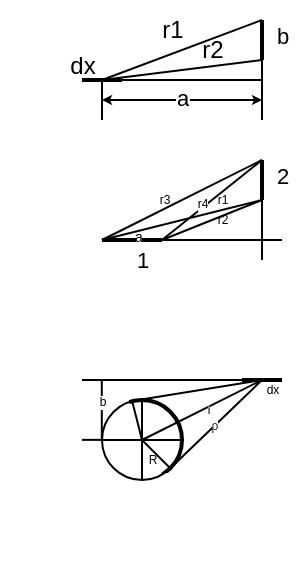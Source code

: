 <mxfile version="24.4.3" type="device">
  <diagram name="Page-1" id="KZjp0G0OfMkHVkr4Q2iQ">
    <mxGraphModel dx="223" dy="78" grid="1" gridSize="10" guides="1" tooltips="1" connect="1" arrows="1" fold="1" page="1" pageScale="1" pageWidth="827" pageHeight="1169" math="0" shadow="0">
      <root>
        <mxCell id="0" />
        <mxCell id="1" parent="0" />
        <mxCell id="nsc0H67EJ-FvzaOjxNUM-1" value="" style="endArrow=none;html=1;rounded=0;" edge="1" parent="1">
          <mxGeometry width="50" height="50" relative="1" as="geometry">
            <mxPoint x="240" y="180" as="sourcePoint" />
            <mxPoint x="240" y="160" as="targetPoint" />
          </mxGeometry>
        </mxCell>
        <mxCell id="nsc0H67EJ-FvzaOjxNUM-2" value="" style="endArrow=none;html=1;rounded=0;" edge="1" parent="1">
          <mxGeometry width="50" height="50" relative="1" as="geometry">
            <mxPoint x="320" y="180" as="sourcePoint" />
            <mxPoint x="320" y="150" as="targetPoint" />
          </mxGeometry>
        </mxCell>
        <mxCell id="nsc0H67EJ-FvzaOjxNUM-4" value="" style="endArrow=none;html=1;rounded=0;strokeWidth=2;" edge="1" parent="1">
          <mxGeometry width="50" height="50" relative="1" as="geometry">
            <mxPoint x="320" y="150" as="sourcePoint" />
            <mxPoint x="320" y="130" as="targetPoint" />
          </mxGeometry>
        </mxCell>
        <mxCell id="nsc0H67EJ-FvzaOjxNUM-15" value="b" style="edgeLabel;html=1;align=center;verticalAlign=middle;resizable=0;points=[];" vertex="1" connectable="0" parent="nsc0H67EJ-FvzaOjxNUM-4">
          <mxGeometry x="0.011" relative="1" as="geometry">
            <mxPoint x="10" y="-2" as="offset" />
          </mxGeometry>
        </mxCell>
        <mxCell id="nsc0H67EJ-FvzaOjxNUM-5" value="" style="endArrow=none;html=1;rounded=0;" edge="1" parent="1">
          <mxGeometry width="50" height="50" relative="1" as="geometry">
            <mxPoint x="240" y="160" as="sourcePoint" />
            <mxPoint x="320" y="160" as="targetPoint" />
          </mxGeometry>
        </mxCell>
        <mxCell id="nsc0H67EJ-FvzaOjxNUM-6" value="" style="endArrow=none;html=1;rounded=0;" edge="1" parent="1">
          <mxGeometry width="50" height="50" relative="1" as="geometry">
            <mxPoint x="240" y="160" as="sourcePoint" />
            <mxPoint x="320" y="150" as="targetPoint" />
          </mxGeometry>
        </mxCell>
        <mxCell id="nsc0H67EJ-FvzaOjxNUM-7" value="" style="endArrow=none;html=1;rounded=0;" edge="1" parent="1">
          <mxGeometry width="50" height="50" relative="1" as="geometry">
            <mxPoint x="240" y="160" as="sourcePoint" />
            <mxPoint x="320" y="130" as="targetPoint" />
          </mxGeometry>
        </mxCell>
        <mxCell id="nsc0H67EJ-FvzaOjxNUM-8" value="" style="endArrow=classic;startArrow=classic;html=1;rounded=0;endSize=2;startSize=2;" edge="1" parent="1">
          <mxGeometry width="50" height="50" relative="1" as="geometry">
            <mxPoint x="240" y="170" as="sourcePoint" />
            <mxPoint x="320" y="170" as="targetPoint" />
          </mxGeometry>
        </mxCell>
        <mxCell id="nsc0H67EJ-FvzaOjxNUM-9" value="a" style="edgeLabel;html=1;align=center;verticalAlign=middle;resizable=0;points=[];" vertex="1" connectable="0" parent="nsc0H67EJ-FvzaOjxNUM-8">
          <mxGeometry x="-0.146" y="1" relative="1" as="geometry">
            <mxPoint x="6" as="offset" />
          </mxGeometry>
        </mxCell>
        <mxCell id="nsc0H67EJ-FvzaOjxNUM-10" value="dx" style="text;html=1;align=center;verticalAlign=middle;resizable=0;points=[];autosize=1;strokeColor=none;fillColor=none;" vertex="1" parent="1">
          <mxGeometry x="210" y="138" width="40" height="30" as="geometry" />
        </mxCell>
        <mxCell id="nsc0H67EJ-FvzaOjxNUM-11" value="r1" style="text;html=1;align=center;verticalAlign=middle;resizable=0;points=[];autosize=1;strokeColor=none;fillColor=none;" vertex="1" parent="1">
          <mxGeometry x="260" y="120" width="30" height="30" as="geometry" />
        </mxCell>
        <mxCell id="nsc0H67EJ-FvzaOjxNUM-12" value="r2" style="text;html=1;align=center;verticalAlign=middle;resizable=0;points=[];autosize=1;strokeColor=none;fillColor=none;" vertex="1" parent="1">
          <mxGeometry x="280" y="130" width="30" height="30" as="geometry" />
        </mxCell>
        <mxCell id="nsc0H67EJ-FvzaOjxNUM-18" value="" style="endArrow=none;html=1;rounded=0;strokeWidth=2;" edge="1" parent="1">
          <mxGeometry width="50" height="50" relative="1" as="geometry">
            <mxPoint x="230" y="160" as="sourcePoint" />
            <mxPoint x="250" y="160" as="targetPoint" />
          </mxGeometry>
        </mxCell>
        <mxCell id="nsc0H67EJ-FvzaOjxNUM-20" value="" style="endArrow=none;html=1;rounded=0;strokeWidth=2;" edge="1" parent="1">
          <mxGeometry width="50" height="50" relative="1" as="geometry">
            <mxPoint x="240" y="240" as="sourcePoint" />
            <mxPoint x="270" y="240" as="targetPoint" />
          </mxGeometry>
        </mxCell>
        <mxCell id="nsc0H67EJ-FvzaOjxNUM-40" value="1" style="edgeLabel;html=1;align=center;verticalAlign=middle;resizable=0;points=[];" vertex="1" connectable="0" parent="nsc0H67EJ-FvzaOjxNUM-20">
          <mxGeometry x="0.14" y="-1" relative="1" as="geometry">
            <mxPoint x="3" y="9" as="offset" />
          </mxGeometry>
        </mxCell>
        <mxCell id="nsc0H67EJ-FvzaOjxNUM-41" value="a" style="edgeLabel;html=1;align=center;verticalAlign=middle;resizable=0;points=[];fontSize=7;" vertex="1" connectable="0" parent="nsc0H67EJ-FvzaOjxNUM-20">
          <mxGeometry x="0.209" y="1" relative="1" as="geometry">
            <mxPoint as="offset" />
          </mxGeometry>
        </mxCell>
        <mxCell id="nsc0H67EJ-FvzaOjxNUM-21" value="" style="endArrow=none;html=1;rounded=0;strokeWidth=2;" edge="1" parent="1">
          <mxGeometry width="50" height="50" relative="1" as="geometry">
            <mxPoint x="320" y="220" as="sourcePoint" />
            <mxPoint x="320" y="200" as="targetPoint" />
          </mxGeometry>
        </mxCell>
        <mxCell id="nsc0H67EJ-FvzaOjxNUM-22" value="2" style="edgeLabel;html=1;align=center;verticalAlign=middle;resizable=0;points=[];" vertex="1" connectable="0" parent="nsc0H67EJ-FvzaOjxNUM-21">
          <mxGeometry x="0.011" relative="1" as="geometry">
            <mxPoint x="10" y="-2" as="offset" />
          </mxGeometry>
        </mxCell>
        <mxCell id="nsc0H67EJ-FvzaOjxNUM-23" value="" style="endArrow=none;html=1;rounded=0;" edge="1" parent="1">
          <mxGeometry width="50" height="50" relative="1" as="geometry">
            <mxPoint x="270" y="240" as="sourcePoint" />
            <mxPoint x="330" y="240" as="targetPoint" />
          </mxGeometry>
        </mxCell>
        <mxCell id="nsc0H67EJ-FvzaOjxNUM-24" value="" style="endArrow=none;html=1;rounded=0;" edge="1" parent="1">
          <mxGeometry width="50" height="50" relative="1" as="geometry">
            <mxPoint x="320" y="220" as="sourcePoint" />
            <mxPoint x="320" y="250" as="targetPoint" />
          </mxGeometry>
        </mxCell>
        <mxCell id="nsc0H67EJ-FvzaOjxNUM-25" value="" style="endArrow=none;html=1;rounded=0;" edge="1" parent="1">
          <mxGeometry width="50" height="50" relative="1" as="geometry">
            <mxPoint x="320" y="200" as="sourcePoint" />
            <mxPoint x="270" y="240" as="targetPoint" />
          </mxGeometry>
        </mxCell>
        <mxCell id="nsc0H67EJ-FvzaOjxNUM-39" value="r4" style="edgeLabel;html=1;align=center;verticalAlign=middle;resizable=0;points=[];fontSize=6;labelBackgroundColor=default;" vertex="1" connectable="0" parent="nsc0H67EJ-FvzaOjxNUM-25">
          <mxGeometry x="0.086" relative="1" as="geometry">
            <mxPoint x="-3" as="offset" />
          </mxGeometry>
        </mxCell>
        <mxCell id="nsc0H67EJ-FvzaOjxNUM-26" value="" style="endArrow=none;html=1;rounded=0;" edge="1" parent="1">
          <mxGeometry width="50" height="50" relative="1" as="geometry">
            <mxPoint x="320" y="220" as="sourcePoint" />
            <mxPoint x="240" y="240" as="targetPoint" />
          </mxGeometry>
        </mxCell>
        <mxCell id="nsc0H67EJ-FvzaOjxNUM-35" value="r1" style="edgeLabel;html=1;align=center;verticalAlign=middle;resizable=0;points=[];fontSize=6;labelBackgroundColor=none;" vertex="1" connectable="0" parent="nsc0H67EJ-FvzaOjxNUM-26">
          <mxGeometry x="-0.474" relative="1" as="geometry">
            <mxPoint x="1" y="-5" as="offset" />
          </mxGeometry>
        </mxCell>
        <mxCell id="nsc0H67EJ-FvzaOjxNUM-27" value="" style="endArrow=none;html=1;rounded=0;" edge="1" parent="1">
          <mxGeometry width="50" height="50" relative="1" as="geometry">
            <mxPoint x="320" y="220" as="sourcePoint" />
            <mxPoint x="270" y="240" as="targetPoint" />
          </mxGeometry>
        </mxCell>
        <mxCell id="nsc0H67EJ-FvzaOjxNUM-36" value="r2" style="edgeLabel;html=1;align=center;verticalAlign=middle;resizable=0;points=[];fontSize=6;labelBackgroundColor=none;" vertex="1" connectable="0" parent="nsc0H67EJ-FvzaOjxNUM-27">
          <mxGeometry x="-0.037" relative="1" as="geometry">
            <mxPoint x="4" as="offset" />
          </mxGeometry>
        </mxCell>
        <mxCell id="nsc0H67EJ-FvzaOjxNUM-28" value="" style="endArrow=none;html=1;rounded=0;" edge="1" parent="1">
          <mxGeometry width="50" height="50" relative="1" as="geometry">
            <mxPoint x="320" y="200" as="sourcePoint" />
            <mxPoint x="240" y="240" as="targetPoint" />
          </mxGeometry>
        </mxCell>
        <mxCell id="nsc0H67EJ-FvzaOjxNUM-37" value="r3" style="edgeLabel;html=1;align=center;verticalAlign=middle;resizable=0;points=[];fontSize=6;labelBackgroundColor=none;" vertex="1" connectable="0" parent="nsc0H67EJ-FvzaOjxNUM-28">
          <mxGeometry x="0.177" y="-1" relative="1" as="geometry">
            <mxPoint x="-2" y="-3" as="offset" />
          </mxGeometry>
        </mxCell>
        <mxCell id="nsc0H67EJ-FvzaOjxNUM-44" value="" style="ellipse;whiteSpace=wrap;html=1;aspect=fixed;fillColor=none;strokeWidth=2;" vertex="1" parent="1">
          <mxGeometry x="240" y="320" width="40" height="40" as="geometry" />
        </mxCell>
        <mxCell id="nsc0H67EJ-FvzaOjxNUM-45" value="" style="endArrow=none;html=1;rounded=0;strokeWidth=2;" edge="1" parent="1">
          <mxGeometry width="50" height="50" relative="1" as="geometry">
            <mxPoint x="310" y="310" as="sourcePoint" />
            <mxPoint x="330" y="310" as="targetPoint" />
          </mxGeometry>
        </mxCell>
        <mxCell id="nsc0H67EJ-FvzaOjxNUM-51" value="" style="endArrow=none;html=1;rounded=0;" edge="1" parent="1">
          <mxGeometry width="50" height="50" relative="1" as="geometry">
            <mxPoint x="260" y="340" as="sourcePoint" />
            <mxPoint x="320" y="310" as="targetPoint" />
          </mxGeometry>
        </mxCell>
        <mxCell id="nsc0H67EJ-FvzaOjxNUM-75" value="&lt;font style=&quot;font-size: 6px;&quot;&gt;l&lt;/font&gt;" style="edgeLabel;html=1;align=center;verticalAlign=middle;resizable=0;points=[];" vertex="1" connectable="0" parent="nsc0H67EJ-FvzaOjxNUM-51">
          <mxGeometry x="0.119" y="1" relative="1" as="geometry">
            <mxPoint as="offset" />
          </mxGeometry>
        </mxCell>
        <mxCell id="nsc0H67EJ-FvzaOjxNUM-52" value="" style="endArrow=none;html=1;rounded=0;exitX=1;exitY=1;exitDx=0;exitDy=0;" edge="1" parent="1" source="nsc0H67EJ-FvzaOjxNUM-44">
          <mxGeometry width="50" height="50" relative="1" as="geometry">
            <mxPoint x="270" y="350" as="sourcePoint" />
            <mxPoint x="320" y="310" as="targetPoint" />
          </mxGeometry>
        </mxCell>
        <mxCell id="nsc0H67EJ-FvzaOjxNUM-76" value="&lt;span style=&quot;color: rgb(32, 33, 34); font-family: sans-serif; font-size: 6px; text-align: start; text-wrap: wrap;&quot;&gt;ρ&lt;/span&gt;" style="edgeLabel;html=1;align=center;verticalAlign=middle;resizable=0;points=[];fontSize=6;" vertex="1" connectable="0" parent="nsc0H67EJ-FvzaOjxNUM-52">
          <mxGeometry x="-0.042" relative="1" as="geometry">
            <mxPoint as="offset" />
          </mxGeometry>
        </mxCell>
        <mxCell id="nsc0H67EJ-FvzaOjxNUM-53" value="" style="endArrow=none;html=1;rounded=0;exitX=0.375;exitY=0.013;exitDx=0;exitDy=0;exitPerimeter=0;" edge="1" parent="1" source="nsc0H67EJ-FvzaOjxNUM-44">
          <mxGeometry width="50" height="50" relative="1" as="geometry">
            <mxPoint x="260" y="320" as="sourcePoint" />
            <mxPoint x="320" y="310" as="targetPoint" />
          </mxGeometry>
        </mxCell>
        <mxCell id="nsc0H67EJ-FvzaOjxNUM-54" value="" style="endArrow=none;html=1;rounded=0;exitX=0.377;exitY=0.012;exitDx=0;exitDy=0;exitPerimeter=0;" edge="1" parent="1" source="nsc0H67EJ-FvzaOjxNUM-44">
          <mxGeometry width="50" height="50" relative="1" as="geometry">
            <mxPoint x="270" y="350" as="sourcePoint" />
            <mxPoint x="260" y="340" as="targetPoint" />
          </mxGeometry>
        </mxCell>
        <mxCell id="nsc0H67EJ-FvzaOjxNUM-55" value="" style="endArrow=none;html=1;rounded=0;entryX=1;entryY=1;entryDx=0;entryDy=0;" edge="1" parent="1" target="nsc0H67EJ-FvzaOjxNUM-44">
          <mxGeometry width="50" height="50" relative="1" as="geometry">
            <mxPoint x="260" y="340" as="sourcePoint" />
            <mxPoint x="270" y="350" as="targetPoint" />
          </mxGeometry>
        </mxCell>
        <mxCell id="nsc0H67EJ-FvzaOjxNUM-63" value="" style="shape=flexArrow;endArrow=classic;html=1;rounded=0;strokeColor=none;fillColor=default;" edge="1" parent="1" source="nsc0H67EJ-FvzaOjxNUM-66">
          <mxGeometry width="50" height="50" relative="1" as="geometry">
            <mxPoint x="310" y="400" as="sourcePoint" />
            <mxPoint x="190" y="280" as="targetPoint" />
          </mxGeometry>
        </mxCell>
        <mxCell id="nsc0H67EJ-FvzaOjxNUM-65" value="" style="shape=flexArrow;endArrow=classic;html=1;rounded=0;strokeColor=none;fillColor=default;" edge="1" parent="1">
          <mxGeometry width="50" height="50" relative="1" as="geometry">
            <mxPoint x="270" y="400" as="sourcePoint" />
            <mxPoint x="240" y="290" as="targetPoint" />
          </mxGeometry>
        </mxCell>
        <mxCell id="nsc0H67EJ-FvzaOjxNUM-67" value="" style="shape=flexArrow;endArrow=classic;html=1;rounded=0;strokeColor=none;fillColor=default;" edge="1" parent="1" target="nsc0H67EJ-FvzaOjxNUM-66">
          <mxGeometry width="50" height="50" relative="1" as="geometry">
            <mxPoint x="310" y="400" as="sourcePoint" />
            <mxPoint x="190" y="280" as="targetPoint" />
          </mxGeometry>
        </mxCell>
        <mxCell id="nsc0H67EJ-FvzaOjxNUM-66" value="" style="whiteSpace=wrap;html=1;aspect=fixed;strokeColor=none;fillColor=default;" vertex="1" parent="1">
          <mxGeometry x="220" y="325" width="35" height="35" as="geometry" />
        </mxCell>
        <mxCell id="nsc0H67EJ-FvzaOjxNUM-68" value="" style="ellipse;whiteSpace=wrap;html=1;aspect=fixed;fillColor=none;" vertex="1" parent="1">
          <mxGeometry x="240" y="320" width="40" height="40" as="geometry" />
        </mxCell>
        <mxCell id="nsc0H67EJ-FvzaOjxNUM-49" value="" style="endArrow=none;html=1;rounded=0;entryX=0.5;entryY=0;entryDx=0;entryDy=0;exitX=0.5;exitY=1;exitDx=0;exitDy=0;" edge="1" parent="1" source="nsc0H67EJ-FvzaOjxNUM-44" target="nsc0H67EJ-FvzaOjxNUM-44">
          <mxGeometry width="50" height="50" relative="1" as="geometry">
            <mxPoint x="240" y="330" as="sourcePoint" />
            <mxPoint x="290" y="280" as="targetPoint" />
          </mxGeometry>
        </mxCell>
        <mxCell id="nsc0H67EJ-FvzaOjxNUM-50" value="" style="endArrow=none;html=1;rounded=0;entryX=0;entryY=0.5;entryDx=0;entryDy=0;exitX=1;exitY=0.5;exitDx=0;exitDy=0;" edge="1" parent="1" source="nsc0H67EJ-FvzaOjxNUM-44" target="nsc0H67EJ-FvzaOjxNUM-44">
          <mxGeometry width="50" height="50" relative="1" as="geometry">
            <mxPoint x="270" y="370" as="sourcePoint" />
            <mxPoint x="270" y="330" as="targetPoint" />
          </mxGeometry>
        </mxCell>
        <mxCell id="nsc0H67EJ-FvzaOjxNUM-71" value="" style="endArrow=none;html=1;rounded=0;exitX=0;exitY=0.5;exitDx=0;exitDy=0;" edge="1" parent="1">
          <mxGeometry width="50" height="50" relative="1" as="geometry">
            <mxPoint x="239.9" y="340" as="sourcePoint" />
            <mxPoint x="239.9" y="310" as="targetPoint" />
          </mxGeometry>
        </mxCell>
        <mxCell id="nsc0H67EJ-FvzaOjxNUM-74" value="b" style="edgeLabel;html=1;align=center;verticalAlign=middle;resizable=0;points=[];fontSize=6;" vertex="1" connectable="0" parent="nsc0H67EJ-FvzaOjxNUM-71">
          <mxGeometry x="0.243" y="-1" relative="1" as="geometry">
            <mxPoint x="-1" y="-1" as="offset" />
          </mxGeometry>
        </mxCell>
        <mxCell id="nsc0H67EJ-FvzaOjxNUM-72" value="" style="endArrow=none;html=1;rounded=0;" edge="1" parent="1">
          <mxGeometry width="50" height="50" relative="1" as="geometry">
            <mxPoint x="230" y="310" as="sourcePoint" />
            <mxPoint x="310" y="310" as="targetPoint" />
          </mxGeometry>
        </mxCell>
        <mxCell id="nsc0H67EJ-FvzaOjxNUM-73" value="" style="endArrow=none;html=1;rounded=0;" edge="1" parent="1">
          <mxGeometry width="50" height="50" relative="1" as="geometry">
            <mxPoint x="230" y="339.93" as="sourcePoint" />
            <mxPoint x="240" y="339.93" as="targetPoint" />
          </mxGeometry>
        </mxCell>
        <mxCell id="nsc0H67EJ-FvzaOjxNUM-78" value="R" style="text;html=1;align=center;verticalAlign=middle;resizable=0;points=[];autosize=1;strokeColor=none;fillColor=none;fontSize=6;" vertex="1" parent="1">
          <mxGeometry x="250" y="340" width="30" height="20" as="geometry" />
        </mxCell>
        <mxCell id="nsc0H67EJ-FvzaOjxNUM-80" value="dx" style="text;html=1;align=center;verticalAlign=middle;resizable=0;points=[];autosize=1;strokeColor=none;fillColor=none;fontSize=6;" vertex="1" parent="1">
          <mxGeometry x="310" y="305" width="30" height="20" as="geometry" />
        </mxCell>
      </root>
    </mxGraphModel>
  </diagram>
</mxfile>
